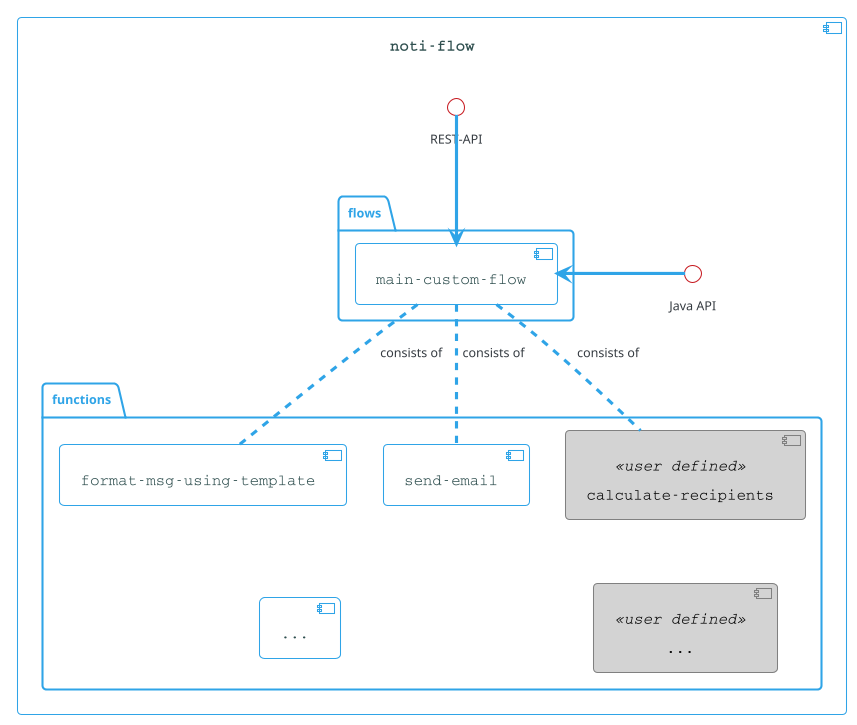 @startuml
!theme cerulean-outline

skinparam backgroundcolor White
skinparam component {
    BackgroundColor<<user defined>> LightGray
    BorderColor<<user defined>> Gray
    FontColor<<user defined>> Black

    FontColor DarkSlateGray
    FontName Courier
    FontSize 15
}

component [noti-flow] {

    () "REST-API" as rest
    () "Java API" as javaApi

    package flows {
        component customFlow [
            main-custom-flow
        ] 
    }

    package functions {
        component persistMessage [
            format-msg-using-template
        ] 

        component sendEmail [
            send-email
        ] 

        component other [
            ...
        ] 

        component customFunction<<user defined>> [
            calculate-recipients
        ] 

        component customFunction2<<user defined>> [
            ...
        ] 
    }


}

javaApi -> customFlow: \t\t\t
rest --> customFlow


customFlow .. persistMessage: consists of
customFlow .. sendEmail: consists of
customFlow .. customFunction: consists of

persistMessage -[hidden]- other
sendEmail -[hidden]- other

customFunction -[hidden]- customFunction2

@enduml